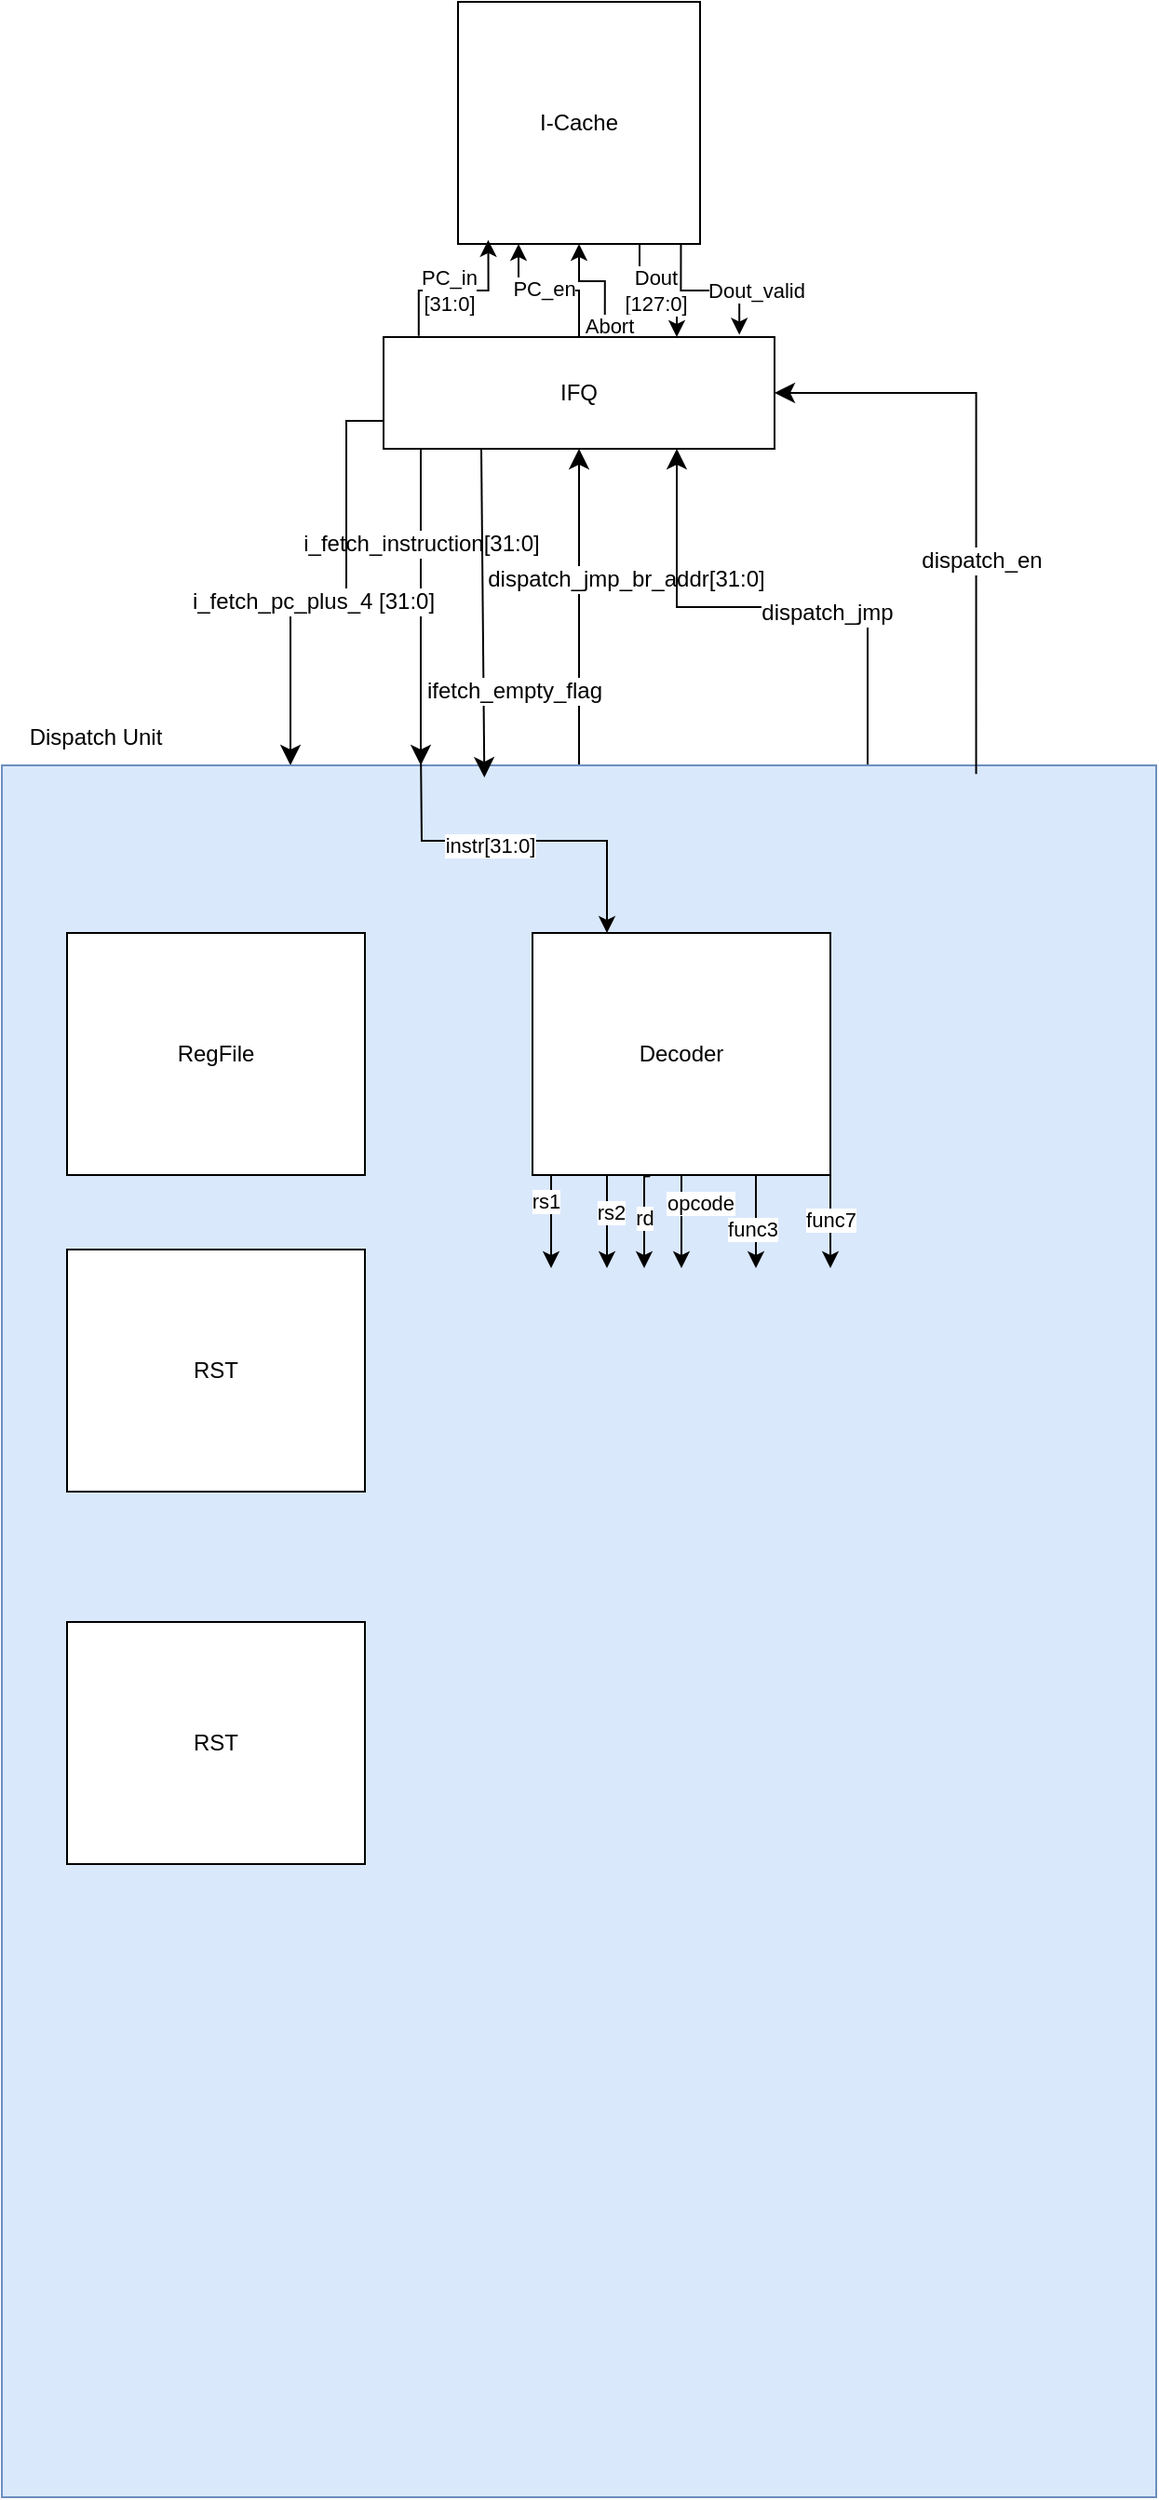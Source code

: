 <mxfile version="24.7.16">
  <diagram name="Page-1" id="PrAhHyFqpY0iZm9ffoHx">
    <mxGraphModel dx="1424" dy="295" grid="1" gridSize="10" guides="1" tooltips="1" connect="1" arrows="1" fold="1" page="1" pageScale="1" pageWidth="850" pageHeight="1100" math="0" shadow="0">
      <root>
        <mxCell id="0" />
        <mxCell id="1" parent="0" />
        <mxCell id="_AcPWI5R-T2uOKAbNlTF-10" style="edgeStyle=orthogonalEdgeStyle;rounded=0;orthogonalLoop=1;jettySize=auto;html=1;exitX=0.75;exitY=1;exitDx=0;exitDy=0;entryX=0.75;entryY=0;entryDx=0;entryDy=0;" parent="1" source="_AcPWI5R-T2uOKAbNlTF-1" target="_AcPWI5R-T2uOKAbNlTF-3" edge="1">
          <mxGeometry relative="1" as="geometry" />
        </mxCell>
        <mxCell id="_AcPWI5R-T2uOKAbNlTF-11" value="Dout&lt;div&gt;[127:0]&lt;/div&gt;" style="edgeLabel;html=1;align=center;verticalAlign=middle;resizable=0;points=[];" parent="_AcPWI5R-T2uOKAbNlTF-10" vertex="1" connectable="0">
          <mxGeometry x="-0.055" relative="1" as="geometry">
            <mxPoint as="offset" />
          </mxGeometry>
        </mxCell>
        <mxCell id="_AcPWI5R-T2uOKAbNlTF-1" value="I-Cache" style="whiteSpace=wrap;html=1;" parent="1" vertex="1">
          <mxGeometry x="100" y="140" width="130" height="130" as="geometry" />
        </mxCell>
        <mxCell id="_AcPWI5R-T2uOKAbNlTF-6" style="edgeStyle=orthogonalEdgeStyle;rounded=0;orthogonalLoop=1;jettySize=auto;html=1;entryX=0.25;entryY=1;entryDx=0;entryDy=0;" parent="1" source="_AcPWI5R-T2uOKAbNlTF-3" target="_AcPWI5R-T2uOKAbNlTF-1" edge="1">
          <mxGeometry relative="1" as="geometry" />
        </mxCell>
        <mxCell id="_AcPWI5R-T2uOKAbNlTF-7" value="PC_en" style="edgeLabel;html=1;align=center;verticalAlign=middle;resizable=0;points=[];" parent="_AcPWI5R-T2uOKAbNlTF-6" vertex="1" connectable="0">
          <mxGeometry x="0.072" y="-1" relative="1" as="geometry">
            <mxPoint as="offset" />
          </mxGeometry>
        </mxCell>
        <mxCell id="_AcPWI5R-T2uOKAbNlTF-8" style="edgeStyle=orthogonalEdgeStyle;rounded=0;orthogonalLoop=1;jettySize=auto;html=1;entryX=0.5;entryY=1;entryDx=0;entryDy=0;exitX=0.566;exitY=0.015;exitDx=0;exitDy=0;exitPerimeter=0;" parent="1" source="_AcPWI5R-T2uOKAbNlTF-3" target="_AcPWI5R-T2uOKAbNlTF-1" edge="1">
          <mxGeometry relative="1" as="geometry">
            <Array as="points">
              <mxPoint x="179" y="290" />
              <mxPoint x="165" y="290" />
            </Array>
          </mxGeometry>
        </mxCell>
        <mxCell id="_AcPWI5R-T2uOKAbNlTF-9" value="Abort" style="edgeLabel;html=1;align=center;verticalAlign=middle;resizable=0;points=[];" parent="_AcPWI5R-T2uOKAbNlTF-8" vertex="1" connectable="0">
          <mxGeometry x="-0.299" relative="1" as="geometry">
            <mxPoint x="2" y="15" as="offset" />
          </mxGeometry>
        </mxCell>
        <mxCell id="oB-aT5vTAcFPeE-sXGdO-3" value="" style="edgeStyle=orthogonalEdgeStyle;rounded=0;orthogonalLoop=1;jettySize=auto;html=1;fontSize=12;startSize=8;endSize=8;startArrow=none;startFill=0;" edge="1" parent="1" source="_AcPWI5R-T2uOKAbNlTF-3" target="cbFBZiRL0tx0ivI146Lf-1">
          <mxGeometry relative="1" as="geometry">
            <Array as="points">
              <mxPoint x="80" y="490" />
              <mxPoint x="80" y="490" />
            </Array>
          </mxGeometry>
        </mxCell>
        <mxCell id="oB-aT5vTAcFPeE-sXGdO-8" value="i_fetch_instruction[31:0]" style="edgeLabel;html=1;align=center;verticalAlign=middle;resizable=0;points=[];fontSize=12;" vertex="1" connectable="0" parent="oB-aT5vTAcFPeE-sXGdO-3">
          <mxGeometry x="-0.419" y="1" relative="1" as="geometry">
            <mxPoint x="-1" y="1" as="offset" />
          </mxGeometry>
        </mxCell>
        <mxCell id="oB-aT5vTAcFPeE-sXGdO-6" style="edgeStyle=orthogonalEdgeStyle;rounded=0;orthogonalLoop=1;jettySize=auto;html=1;entryX=0.25;entryY=0;entryDx=0;entryDy=0;fontSize=12;startSize=8;endSize=8;exitX=0;exitY=0.75;exitDx=0;exitDy=0;" edge="1" parent="1" source="_AcPWI5R-T2uOKAbNlTF-3" target="cbFBZiRL0tx0ivI146Lf-1">
          <mxGeometry relative="1" as="geometry" />
        </mxCell>
        <mxCell id="oB-aT5vTAcFPeE-sXGdO-7" value="i_fetch_pc_plus_4 [31:0]" style="edgeLabel;html=1;align=center;verticalAlign=middle;resizable=0;points=[];fontSize=12;" vertex="1" connectable="0" parent="oB-aT5vTAcFPeE-sXGdO-6">
          <mxGeometry x="0.176" y="-3" relative="1" as="geometry">
            <mxPoint as="offset" />
          </mxGeometry>
        </mxCell>
        <mxCell id="_AcPWI5R-T2uOKAbNlTF-3" value="IFQ" style="whiteSpace=wrap;html=1;shadow=0;" parent="1" vertex="1">
          <mxGeometry x="60" y="320" width="210" height="60" as="geometry" />
        </mxCell>
        <mxCell id="_AcPWI5R-T2uOKAbNlTF-4" style="edgeStyle=orthogonalEdgeStyle;rounded=0;orthogonalLoop=1;jettySize=auto;html=1;entryX=0.125;entryY=0.984;entryDx=0;entryDy=0;entryPerimeter=0;exitX=0.09;exitY=-0.011;exitDx=0;exitDy=0;exitPerimeter=0;" parent="1" source="_AcPWI5R-T2uOKAbNlTF-3" target="_AcPWI5R-T2uOKAbNlTF-1" edge="1">
          <mxGeometry relative="1" as="geometry" />
        </mxCell>
        <mxCell id="_AcPWI5R-T2uOKAbNlTF-5" value="PC_in&lt;div&gt;[31:0]&lt;/div&gt;" style="edgeLabel;html=1;align=center;verticalAlign=middle;resizable=0;points=[];" parent="_AcPWI5R-T2uOKAbNlTF-4" vertex="1" connectable="0">
          <mxGeometry x="-0.083" relative="1" as="geometry">
            <mxPoint as="offset" />
          </mxGeometry>
        </mxCell>
        <mxCell id="_AcPWI5R-T2uOKAbNlTF-12" style="edgeStyle=orthogonalEdgeStyle;rounded=0;orthogonalLoop=1;jettySize=auto;html=1;exitX=0.921;exitY=0.997;exitDx=0;exitDy=0;entryX=0.91;entryY=-0.021;entryDx=0;entryDy=0;entryPerimeter=0;exitPerimeter=0;" parent="1" source="_AcPWI5R-T2uOKAbNlTF-1" target="_AcPWI5R-T2uOKAbNlTF-3" edge="1">
          <mxGeometry relative="1" as="geometry" />
        </mxCell>
        <mxCell id="_AcPWI5R-T2uOKAbNlTF-13" value="Dout_valid" style="edgeLabel;html=1;align=center;verticalAlign=middle;resizable=0;points=[];" parent="_AcPWI5R-T2uOKAbNlTF-12" vertex="1" connectable="0">
          <mxGeometry x="-0.038" relative="1" as="geometry">
            <mxPoint x="27" as="offset" />
          </mxGeometry>
        </mxCell>
        <mxCell id="oB-aT5vTAcFPeE-sXGdO-15" style="edgeStyle=none;curved=1;rounded=0;orthogonalLoop=1;jettySize=auto;html=1;fontSize=12;startSize=8;endSize=8;" edge="1" parent="1" source="cbFBZiRL0tx0ivI146Lf-1" target="_AcPWI5R-T2uOKAbNlTF-3">
          <mxGeometry relative="1" as="geometry" />
        </mxCell>
        <mxCell id="oB-aT5vTAcFPeE-sXGdO-16" value="dispatch_jmp_br_addr[31:0]" style="edgeLabel;html=1;align=center;verticalAlign=middle;resizable=0;points=[];fontSize=12;" vertex="1" connectable="0" parent="oB-aT5vTAcFPeE-sXGdO-15">
          <mxGeometry x="0.354" relative="1" as="geometry">
            <mxPoint x="25" y="15" as="offset" />
          </mxGeometry>
        </mxCell>
        <mxCell id="oB-aT5vTAcFPeE-sXGdO-17" style="edgeStyle=orthogonalEdgeStyle;rounded=0;orthogonalLoop=1;jettySize=auto;html=1;exitX=0.75;exitY=0;exitDx=0;exitDy=0;entryX=0.75;entryY=1;entryDx=0;entryDy=0;fontSize=12;startSize=8;endSize=8;" edge="1" parent="1" source="cbFBZiRL0tx0ivI146Lf-1" target="_AcPWI5R-T2uOKAbNlTF-3">
          <mxGeometry relative="1" as="geometry" />
        </mxCell>
        <mxCell id="oB-aT5vTAcFPeE-sXGdO-18" value="dispatch_jmp" style="edgeLabel;html=1;align=center;verticalAlign=middle;resizable=0;points=[];fontSize=12;" vertex="1" connectable="0" parent="oB-aT5vTAcFPeE-sXGdO-17">
          <mxGeometry x="-0.212" y="3" relative="1" as="geometry">
            <mxPoint as="offset" />
          </mxGeometry>
        </mxCell>
        <mxCell id="cbFBZiRL0tx0ivI146Lf-1" value="" style="whiteSpace=wrap;html=1;fillColor=#dae8fc;strokeColor=#6c8ebf;movable=0;resizable=0;rotatable=0;deletable=0;editable=0;locked=1;connectable=0;" parent="1" vertex="1">
          <mxGeometry x="-145" y="550" width="620" height="930" as="geometry" />
        </mxCell>
        <mxCell id="oB-aT5vTAcFPeE-sXGdO-19" style="edgeStyle=orthogonalEdgeStyle;rounded=0;orthogonalLoop=1;jettySize=auto;html=1;entryX=1;entryY=0.5;entryDx=0;entryDy=0;fontSize=12;startSize=8;endSize=8;exitX=0.844;exitY=0.005;exitDx=0;exitDy=0;exitPerimeter=0;" edge="1" parent="1" source="cbFBZiRL0tx0ivI146Lf-1" target="_AcPWI5R-T2uOKAbNlTF-3">
          <mxGeometry relative="1" as="geometry" />
        </mxCell>
        <mxCell id="oB-aT5vTAcFPeE-sXGdO-20" value="dispatch_en" style="edgeLabel;html=1;align=center;verticalAlign=middle;resizable=0;points=[];fontSize=12;" vertex="1" connectable="0" parent="oB-aT5vTAcFPeE-sXGdO-19">
          <mxGeometry x="0.292" relative="1" as="geometry">
            <mxPoint x="2" y="87" as="offset" />
          </mxGeometry>
        </mxCell>
        <mxCell id="cbFBZiRL0tx0ivI146Lf-2" value="Dispatch Unit" style="text;html=1;align=center;verticalAlign=middle;resizable=0;points=[];autosize=1;strokeColor=none;fillColor=none;" parent="1" vertex="1">
          <mxGeometry x="-140" y="520" width="90" height="30" as="geometry" />
        </mxCell>
        <mxCell id="oB-aT5vTAcFPeE-sXGdO-11" style="edgeStyle=none;curved=1;rounded=0;orthogonalLoop=1;jettySize=auto;html=1;exitX=0.25;exitY=1;exitDx=0;exitDy=0;entryX=0.418;entryY=0.007;entryDx=0;entryDy=0;entryPerimeter=0;fontSize=12;startSize=8;endSize=8;" edge="1" parent="1" source="_AcPWI5R-T2uOKAbNlTF-3" target="cbFBZiRL0tx0ivI146Lf-1">
          <mxGeometry relative="1" as="geometry" />
        </mxCell>
        <mxCell id="oB-aT5vTAcFPeE-sXGdO-12" value="ifetch_empty_flag" style="edgeLabel;html=1;align=center;verticalAlign=middle;resizable=0;points=[];fontSize=12;" vertex="1" connectable="0" parent="oB-aT5vTAcFPeE-sXGdO-11">
          <mxGeometry x="0.583" y="-2" relative="1" as="geometry">
            <mxPoint x="18" y="-10" as="offset" />
          </mxGeometry>
        </mxCell>
        <mxCell id="oB-aT5vTAcFPeE-sXGdO-27" style="edgeStyle=orthogonalEdgeStyle;rounded=0;orthogonalLoop=1;jettySize=auto;html=1;exitX=0.25;exitY=0;exitDx=0;exitDy=0;startArrow=classic;startFill=1;endArrow=none;endFill=0;" edge="1" parent="1" source="oB-aT5vTAcFPeE-sXGdO-21">
          <mxGeometry relative="1" as="geometry">
            <mxPoint x="80" y="540" as="targetPoint" />
          </mxGeometry>
        </mxCell>
        <mxCell id="oB-aT5vTAcFPeE-sXGdO-28" value="instr[31:0]" style="edgeLabel;html=1;align=center;verticalAlign=middle;resizable=0;points=[];" vertex="1" connectable="0" parent="oB-aT5vTAcFPeE-sXGdO-27">
          <mxGeometry x="0.131" y="2" relative="1" as="geometry">
            <mxPoint as="offset" />
          </mxGeometry>
        </mxCell>
        <mxCell id="oB-aT5vTAcFPeE-sXGdO-29" style="edgeStyle=orthogonalEdgeStyle;rounded=0;orthogonalLoop=1;jettySize=auto;html=1;exitX=0.25;exitY=1;exitDx=0;exitDy=0;" edge="1" parent="1">
          <mxGeometry relative="1" as="geometry">
            <mxPoint x="150" y="820" as="targetPoint" />
            <mxPoint x="150" y="770" as="sourcePoint" />
          </mxGeometry>
        </mxCell>
        <mxCell id="oB-aT5vTAcFPeE-sXGdO-30" value="rs1" style="edgeLabel;html=1;align=center;verticalAlign=middle;resizable=0;points=[];" vertex="1" connectable="0" parent="oB-aT5vTAcFPeE-sXGdO-29">
          <mxGeometry x="-0.438" y="-3" relative="1" as="geometry">
            <mxPoint as="offset" />
          </mxGeometry>
        </mxCell>
        <mxCell id="oB-aT5vTAcFPeE-sXGdO-31" style="edgeStyle=orthogonalEdgeStyle;rounded=0;orthogonalLoop=1;jettySize=auto;html=1;exitX=0.25;exitY=1;exitDx=0;exitDy=0;" edge="1" parent="1" source="oB-aT5vTAcFPeE-sXGdO-21">
          <mxGeometry relative="1" as="geometry">
            <mxPoint x="180" y="820" as="targetPoint" />
          </mxGeometry>
        </mxCell>
        <mxCell id="oB-aT5vTAcFPeE-sXGdO-32" value="rs2" style="edgeLabel;html=1;align=center;verticalAlign=middle;resizable=0;points=[];" vertex="1" connectable="0" parent="oB-aT5vTAcFPeE-sXGdO-31">
          <mxGeometry x="-0.549" y="2" relative="1" as="geometry">
            <mxPoint y="8" as="offset" />
          </mxGeometry>
        </mxCell>
        <mxCell id="oB-aT5vTAcFPeE-sXGdO-33" style="edgeStyle=orthogonalEdgeStyle;rounded=0;orthogonalLoop=1;jettySize=auto;html=1;exitX=0.395;exitY=1.005;exitDx=0;exitDy=0;exitPerimeter=0;" edge="1" parent="1" source="oB-aT5vTAcFPeE-sXGdO-21">
          <mxGeometry relative="1" as="geometry">
            <mxPoint x="200" y="820" as="targetPoint" />
            <Array as="points">
              <mxPoint x="200" y="771" />
              <mxPoint x="200" y="820" />
            </Array>
          </mxGeometry>
        </mxCell>
        <mxCell id="oB-aT5vTAcFPeE-sXGdO-34" value="rd" style="edgeLabel;html=1;align=center;verticalAlign=middle;resizable=0;points=[];" vertex="1" connectable="0" parent="oB-aT5vTAcFPeE-sXGdO-33">
          <mxGeometry x="-0.042" relative="1" as="geometry">
            <mxPoint as="offset" />
          </mxGeometry>
        </mxCell>
        <mxCell id="oB-aT5vTAcFPeE-sXGdO-35" style="edgeStyle=orthogonalEdgeStyle;rounded=0;orthogonalLoop=1;jettySize=auto;html=1;exitX=0.5;exitY=1;exitDx=0;exitDy=0;" edge="1" parent="1" source="oB-aT5vTAcFPeE-sXGdO-21">
          <mxGeometry relative="1" as="geometry">
            <mxPoint x="220" y="820" as="targetPoint" />
            <mxPoint x="240" y="770" as="sourcePoint" />
          </mxGeometry>
        </mxCell>
        <mxCell id="oB-aT5vTAcFPeE-sXGdO-36" value="opcode" style="edgeLabel;html=1;align=center;verticalAlign=middle;resizable=0;points=[];" vertex="1" connectable="0" parent="oB-aT5vTAcFPeE-sXGdO-35">
          <mxGeometry x="-0.432" y="-1" relative="1" as="geometry">
            <mxPoint x="11" as="offset" />
          </mxGeometry>
        </mxCell>
        <mxCell id="oB-aT5vTAcFPeE-sXGdO-37" style="edgeStyle=orthogonalEdgeStyle;rounded=0;orthogonalLoop=1;jettySize=auto;html=1;exitX=0.75;exitY=1;exitDx=0;exitDy=0;" edge="1" parent="1" source="oB-aT5vTAcFPeE-sXGdO-21">
          <mxGeometry relative="1" as="geometry">
            <mxPoint x="260" y="820" as="targetPoint" />
          </mxGeometry>
        </mxCell>
        <mxCell id="oB-aT5vTAcFPeE-sXGdO-38" value="func3" style="edgeLabel;html=1;align=center;verticalAlign=middle;resizable=0;points=[];" vertex="1" connectable="0" parent="oB-aT5vTAcFPeE-sXGdO-37">
          <mxGeometry x="0.139" y="-3" relative="1" as="geometry">
            <mxPoint as="offset" />
          </mxGeometry>
        </mxCell>
        <mxCell id="oB-aT5vTAcFPeE-sXGdO-39" style="edgeStyle=orthogonalEdgeStyle;rounded=0;orthogonalLoop=1;jettySize=auto;html=1;exitX=1;exitY=1;exitDx=0;exitDy=0;" edge="1" parent="1" source="oB-aT5vTAcFPeE-sXGdO-21">
          <mxGeometry relative="1" as="geometry">
            <mxPoint x="300" y="820" as="targetPoint" />
          </mxGeometry>
        </mxCell>
        <mxCell id="oB-aT5vTAcFPeE-sXGdO-40" value="func7" style="edgeLabel;html=1;align=center;verticalAlign=middle;resizable=0;points=[];" vertex="1" connectable="0" parent="oB-aT5vTAcFPeE-sXGdO-39">
          <mxGeometry x="-0.042" relative="1" as="geometry">
            <mxPoint as="offset" />
          </mxGeometry>
        </mxCell>
        <mxCell id="oB-aT5vTAcFPeE-sXGdO-21" value="Decoder" style="whiteSpace=wrap;html=1;" vertex="1" parent="1">
          <mxGeometry x="140" y="640" width="160" height="130" as="geometry" />
        </mxCell>
        <mxCell id="oB-aT5vTAcFPeE-sXGdO-22" value="RegFile" style="whiteSpace=wrap;html=1;" vertex="1" parent="1">
          <mxGeometry x="-110" y="640" width="160" height="130" as="geometry" />
        </mxCell>
        <mxCell id="oB-aT5vTAcFPeE-sXGdO-23" value="RST" style="whiteSpace=wrap;html=1;" vertex="1" parent="1">
          <mxGeometry x="-110" y="810" width="160" height="130" as="geometry" />
        </mxCell>
        <mxCell id="oB-aT5vTAcFPeE-sXGdO-24" value="RST" style="whiteSpace=wrap;html=1;" vertex="1" parent="1">
          <mxGeometry x="-110" y="1010" width="160" height="130" as="geometry" />
        </mxCell>
      </root>
    </mxGraphModel>
  </diagram>
</mxfile>
